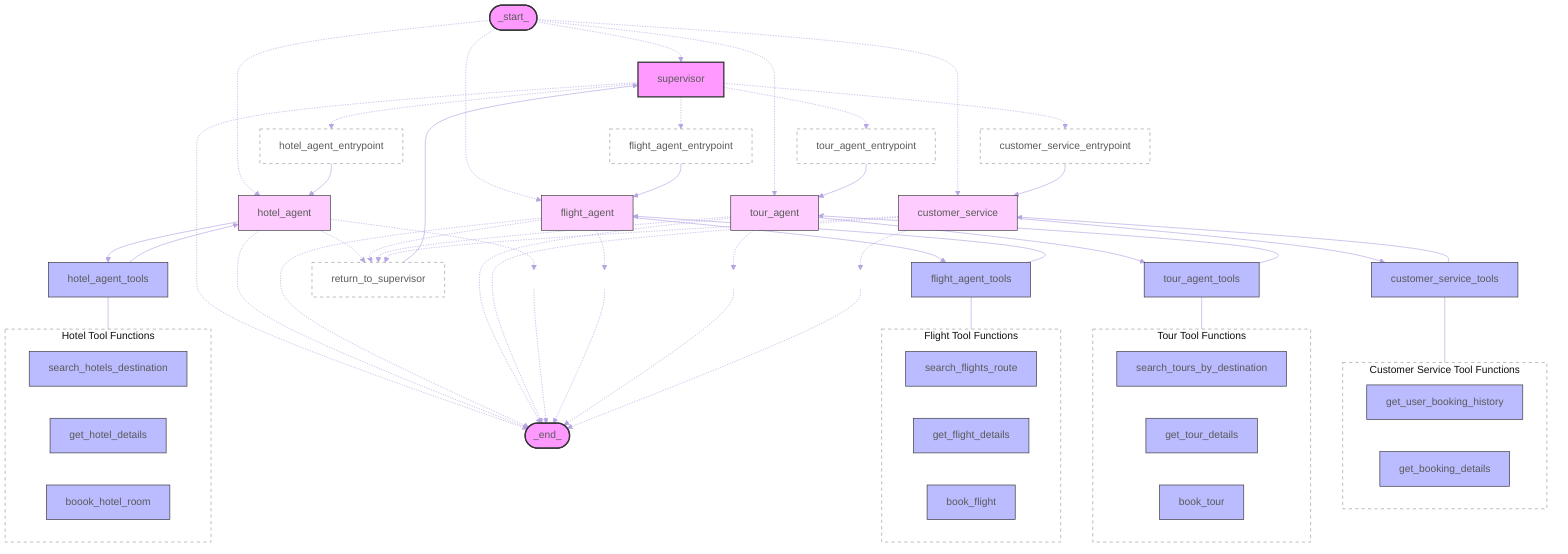 %%{init: {'theme': 'base', 'themeVariables': {
    'primaryColor': '#e4e1f5',
    'primaryTextColor': '#5a5a5a',
    'primaryBorderColor': '#b6a4e3',
    'lineColor': '#b6a4e3',
    'secondaryColor': '#f0f0f0',
    'tertiaryColor': '#f0f0f0'
    }}}%%
graph TD
    %% Define nodes
    START([_start_])
    END([_end_])

    supervisor[supervisor]

    hotel_agent_entrypoint[hotel_agent_entrypoint]
    hotel_agent[hotel_agent]
    hotel_agent_tools[hotel_agent_tools]

    flight_agent_entrypoint[flight_agent_entrypoint]
    flight_agent[flight_agent]
    flight_agent_tools[flight_agent_tools]

    tour_agent_entrypoint[tour_agent_entrypoint]
    tour_agent[tour_agent]
    tour_agent_tools[tour_agent_tools]

    customer_service_entrypoint[customer_service_entrypoint]
    customer_service[customer_service]
    customer_service_tools[customer_service_tools]

    return_to_supervisor[return_to_supervisor]

    %% Hotel Tools Definition
    subgraph HotelTools[Hotel Tool Functions]
        search_hotels_destination[search_hotels_destination]
        get_hotel_details[get_hotel_details]
        boook_hotel_room[boook_hotel_room]
    end

    %% Flight Tools Definition
    subgraph FlightTools[Flight Tool Functions]
        search_flights_route[search_flights_route]
        get_flight_details[get_flight_details]
        book_flight[book_flight]
    end

    %% Tour Tools Definition
    subgraph TourTools[Tour Tool Functions]
        search_tours_by_destination[search_tours_by_destination]
        get_tour_details[get_tour_details]
        book_tour[book_tour]
    end

    %% Customer Service Tools Definition
    subgraph CustomerServiceTools[Customer Service Tool Functions]
        get_user_booking_history[get_user_booking_history]
        get_booking_details[get_booking_details]
    end

    %% Connections
    START -.-> supervisor
    START -.-> hotel_agent
    START -.-> flight_agent
    START -.-> tour_agent
    START -.-> customer_service

    supervisor -.-> hotel_agent_entrypoint
    supervisor -.-> flight_agent_entrypoint
    supervisor -.-> tour_agent_entrypoint
    supervisor -.-> customer_service_entrypoint
    supervisor -.-> END

    hotel_agent_entrypoint --> hotel_agent
    hotel_agent --> hotel_agent_tools
    hotel_agent -.-> return_to_supervisor
    hotel_agent_tools --> hotel_agent
    hotel_agent -.-> END

    flight_agent_entrypoint --> flight_agent
    flight_agent --> flight_agent_tools
    flight_agent -.-> return_to_supervisor
    flight_agent_tools --> flight_agent
    flight_agent -.-> END

    tour_agent_entrypoint --> tour_agent
    tour_agent --> tour_agent_tools
    tour_agent -.-> return_to_supervisor
    tour_agent_tools --> tour_agent
    tour_agent -.-> END

    customer_service_entrypoint --> customer_service
    customer_service --> customer_service_tools
    customer_service -.-> return_to_supervisor
    customer_service_tools --> customer_service
    customer_service -.-> END

    return_to_supervisor --> supervisor

    %% Tool connections
    hotel_agent_tools --- HotelTools
    flight_agent_tools --- FlightTools
    tour_agent_tools --- TourTools
    customer_service_tools --- CustomerServiceTools

    %% Add invisible nodes to balance the layout
    hotel_agent -.-> InvisibleNode1[" "]:::invisible
    InvisibleNode1 -.-> END
    flight_agent -.-> InvisibleNode2[" "]:::invisible
    InvisibleNode2 -.-> END
    tour_agent -.-> InvisibleNode3[" "]:::invisible
    InvisibleNode3 -.-> END
    customer_service -.-> InvisibleNode4[" "]:::invisible
    InvisibleNode4 -.-> END

    %% Styling classes
    classDef supervisor fill:#f9f,stroke:#333,stroke-width:2px;
    classDef agent fill:#fcf,stroke:#333,stroke-width:1px;
    classDef tool fill:#bbf,stroke:#333,stroke-width:1px;
    classDef user fill:#dfd,stroke:#333,stroke-width:2px;
    classDef flow fill:none,stroke:#999,stroke-width:1px,stroke-dasharray: 5 5;
    classDef start_end fill:#f9f,stroke:#333,stroke-width:2px;
    classDef invisible fill:none,stroke:none;

    %% Apply styling
    class supervisor supervisor;
    class hotel_agent,flight_agent,tour_agent,customer_service agent;
    class hotel_agent_tools,flight_agent_tools,tour_agent_tools,customer_service_tools tool;
    class search_hotels_destination,boook_hotel_room,get_hotel_details tool;
    class search_flights_route,book_flight,get_flight_details tool;
    class get_tours,search_tours_by_destination,get_tour_details,check_tour_availability,book_tour,process_tour_payment,cancel_tour_booking tool;
    class get_user_booking_history,get_booking_details tool;
    class hotel_agent_entrypoint,flight_agent_entrypoint,tour_agent_entrypoint,customer_service_entrypoint,return_to_supervisor flow;
    class HotelTools,FlightTools,TourTools,CustomerServiceTools flow;
    class InvisibleNode1,InvisibleNode2,InvisibleNode3,InvisibleNode4 invisible;
    class START,END start_end;